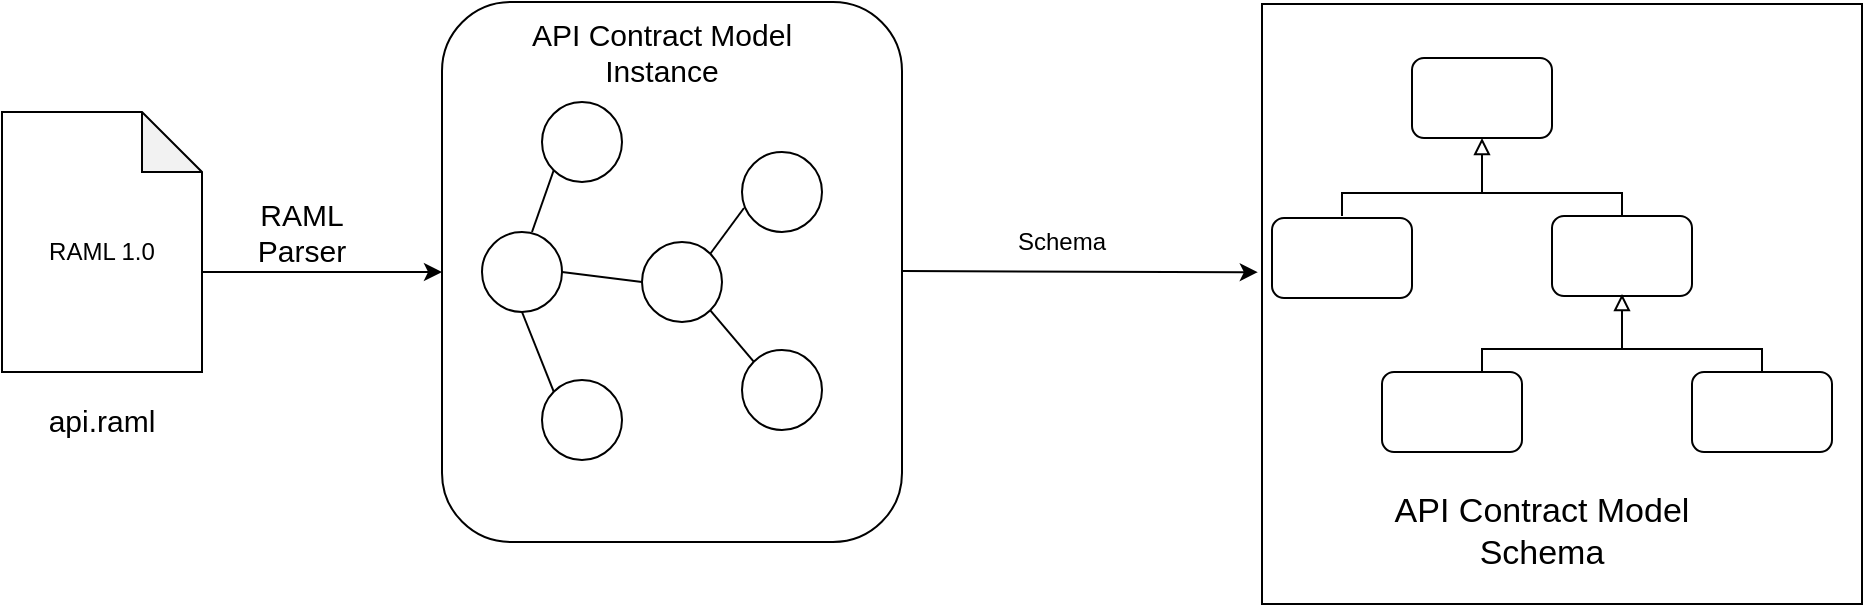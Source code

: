 <mxfile version="15.8.7" type="device"><diagram id="Cx7tgodOEdUdJDCvoCQj" name="Page-1"><mxGraphModel dx="946" dy="624" grid="1" gridSize="10" guides="1" tooltips="1" connect="1" arrows="1" fold="1" page="1" pageScale="1" pageWidth="1169" pageHeight="827" math="0" shadow="0"><root><mxCell id="0"/><mxCell id="1" parent="0"/><mxCell id="RVq3L6pykJc4R9DzQnbX-1" value="" style="shape=note;whiteSpace=wrap;html=1;backgroundOutline=1;darkOpacity=0.05;" vertex="1" parent="1"><mxGeometry x="60" y="275" width="100" height="130" as="geometry"/></mxCell><mxCell id="RVq3L6pykJc4R9DzQnbX-2" value="api.raml" style="text;html=1;strokeColor=none;fillColor=none;align=center;verticalAlign=middle;whiteSpace=wrap;rounded=0;fontSize=15;" vertex="1" parent="1"><mxGeometry x="80" y="414" width="60" height="30" as="geometry"/></mxCell><mxCell id="RVq3L6pykJc4R9DzQnbX-3" value="RAML 1.0" style="text;html=1;strokeColor=none;fillColor=none;align=center;verticalAlign=middle;whiteSpace=wrap;rounded=0;" vertex="1" parent="1"><mxGeometry x="80" y="330" width="60" height="30" as="geometry"/></mxCell><mxCell id="RVq3L6pykJc4R9DzQnbX-4" value="" style="rounded=1;whiteSpace=wrap;html=1;" vertex="1" parent="1"><mxGeometry x="280" y="220" width="230" height="270" as="geometry"/></mxCell><mxCell id="RVq3L6pykJc4R9DzQnbX-5" value="" style="whiteSpace=wrap;html=1;aspect=fixed;" vertex="1" parent="1"><mxGeometry x="690" y="221" width="300" height="300" as="geometry"/></mxCell><mxCell id="RVq3L6pykJc4R9DzQnbX-6" value="" style="ellipse;whiteSpace=wrap;html=1;aspect=fixed;" vertex="1" parent="1"><mxGeometry x="330" y="270" width="40" height="40" as="geometry"/></mxCell><mxCell id="RVq3L6pykJc4R9DzQnbX-7" value="" style="ellipse;whiteSpace=wrap;html=1;aspect=fixed;" vertex="1" parent="1"><mxGeometry x="300" y="335" width="40" height="40" as="geometry"/></mxCell><mxCell id="RVq3L6pykJc4R9DzQnbX-8" value="" style="ellipse;whiteSpace=wrap;html=1;aspect=fixed;" vertex="1" parent="1"><mxGeometry x="330" y="409" width="40" height="40" as="geometry"/></mxCell><mxCell id="RVq3L6pykJc4R9DzQnbX-9" value="" style="ellipse;whiteSpace=wrap;html=1;aspect=fixed;" vertex="1" parent="1"><mxGeometry x="380" y="340" width="40" height="40" as="geometry"/></mxCell><mxCell id="RVq3L6pykJc4R9DzQnbX-10" value="" style="ellipse;whiteSpace=wrap;html=1;aspect=fixed;" vertex="1" parent="1"><mxGeometry x="430" y="295" width="40" height="40" as="geometry"/></mxCell><mxCell id="RVq3L6pykJc4R9DzQnbX-11" value="" style="ellipse;whiteSpace=wrap;html=1;aspect=fixed;" vertex="1" parent="1"><mxGeometry x="430" y="394" width="40" height="40" as="geometry"/></mxCell><mxCell id="RVq3L6pykJc4R9DzQnbX-12" value="" style="endArrow=none;html=1;rounded=0;entryX=0;entryY=1;entryDx=0;entryDy=0;" edge="1" parent="1" target="RVq3L6pykJc4R9DzQnbX-6"><mxGeometry width="50" height="50" relative="1" as="geometry"><mxPoint x="325" y="335" as="sourcePoint"/><mxPoint x="375" y="285" as="targetPoint"/></mxGeometry></mxCell><mxCell id="RVq3L6pykJc4R9DzQnbX-13" value="" style="endArrow=none;html=1;rounded=0;entryX=0;entryY=0;entryDx=0;entryDy=0;" edge="1" parent="1" target="RVq3L6pykJc4R9DzQnbX-8"><mxGeometry width="50" height="50" relative="1" as="geometry"><mxPoint x="320" y="375" as="sourcePoint"/><mxPoint x="370" y="325" as="targetPoint"/></mxGeometry></mxCell><mxCell id="RVq3L6pykJc4R9DzQnbX-14" value="" style="endArrow=none;html=1;rounded=0;entryX=0;entryY=0.5;entryDx=0;entryDy=0;exitX=1;exitY=0.5;exitDx=0;exitDy=0;" edge="1" parent="1" source="RVq3L6pykJc4R9DzQnbX-7" target="RVq3L6pykJc4R9DzQnbX-9"><mxGeometry width="50" height="50" relative="1" as="geometry"><mxPoint x="340" y="360" as="sourcePoint"/><mxPoint x="390" y="310" as="targetPoint"/></mxGeometry></mxCell><mxCell id="RVq3L6pykJc4R9DzQnbX-15" value="" style="endArrow=none;html=1;rounded=0;entryX=0.025;entryY=0.7;entryDx=0;entryDy=0;entryPerimeter=0;exitX=1;exitY=0;exitDx=0;exitDy=0;" edge="1" parent="1" source="RVq3L6pykJc4R9DzQnbX-9" target="RVq3L6pykJc4R9DzQnbX-10"><mxGeometry width="50" height="50" relative="1" as="geometry"><mxPoint x="410" y="345" as="sourcePoint"/><mxPoint x="430" y="330" as="targetPoint"/></mxGeometry></mxCell><mxCell id="RVq3L6pykJc4R9DzQnbX-16" value="" style="endArrow=none;html=1;rounded=0;entryX=0;entryY=0;entryDx=0;entryDy=0;exitX=1;exitY=1;exitDx=0;exitDy=0;" edge="1" parent="1" source="RVq3L6pykJc4R9DzQnbX-9" target="RVq3L6pykJc4R9DzQnbX-11"><mxGeometry width="50" height="50" relative="1" as="geometry"><mxPoint x="410" y="380" as="sourcePoint"/><mxPoint x="460" y="330" as="targetPoint"/></mxGeometry></mxCell><mxCell id="RVq3L6pykJc4R9DzQnbX-17" value="" style="rounded=1;whiteSpace=wrap;html=1;" vertex="1" parent="1"><mxGeometry x="765" y="248" width="70" height="40" as="geometry"/></mxCell><mxCell id="RVq3L6pykJc4R9DzQnbX-18" value="" style="rounded=1;whiteSpace=wrap;html=1;" vertex="1" parent="1"><mxGeometry x="695" y="328" width="70" height="40" as="geometry"/></mxCell><mxCell id="RVq3L6pykJc4R9DzQnbX-19" value="" style="rounded=1;whiteSpace=wrap;html=1;" vertex="1" parent="1"><mxGeometry x="835" y="327" width="70" height="40" as="geometry"/></mxCell><mxCell id="RVq3L6pykJc4R9DzQnbX-20" value="" style="rounded=1;whiteSpace=wrap;html=1;" vertex="1" parent="1"><mxGeometry x="750" y="405" width="70" height="40" as="geometry"/></mxCell><mxCell id="RVq3L6pykJc4R9DzQnbX-21" value="" style="rounded=1;whiteSpace=wrap;html=1;" vertex="1" parent="1"><mxGeometry x="905" y="405" width="70" height="40" as="geometry"/></mxCell><mxCell id="RVq3L6pykJc4R9DzQnbX-26" value="" style="group" vertex="1" connectable="0" parent="1"><mxGeometry x="730" y="300" width="140" height="27" as="geometry"/></mxCell><mxCell id="RVq3L6pykJc4R9DzQnbX-23" value="" style="edgeStyle=elbowEdgeStyle;html=1;endArrow=block;endFill=0;elbow=horizontal;rounded=0;" edge="1" parent="RVq3L6pykJc4R9DzQnbX-26"><mxGeometry x="1" relative="1" as="geometry"><mxPoint x="70" y="-12" as="targetPoint"/><mxPoint x="70" y="11" as="sourcePoint"/><Array as="points"><mxPoint x="70"/></Array></mxGeometry></mxCell><mxCell id="RVq3L6pykJc4R9DzQnbX-24" value="" style="edgeStyle=elbowEdgeStyle;html=1;elbow=vertical;verticalAlign=bottom;endArrow=none;rounded=0;" edge="1" parent="RVq3L6pykJc4R9DzQnbX-26"><mxGeometry x="1" relative="1" as="geometry"><mxPoint x="140" y="27" as="targetPoint"/><mxPoint x="70" y="4" as="sourcePoint"/></mxGeometry></mxCell><mxCell id="RVq3L6pykJc4R9DzQnbX-25" value="" style="edgeStyle=elbowEdgeStyle;html=1;elbow=vertical;verticalAlign=bottom;endArrow=none;rounded=0;" edge="1" parent="RVq3L6pykJc4R9DzQnbX-26"><mxGeometry x="1" relative="1" as="geometry"><mxPoint y="27" as="targetPoint"/><mxPoint x="70" y="4" as="sourcePoint"/></mxGeometry></mxCell><mxCell id="RVq3L6pykJc4R9DzQnbX-27" value="" style="group" vertex="1" connectable="0" parent="1"><mxGeometry x="800" y="378" width="140" height="27" as="geometry"/></mxCell><mxCell id="RVq3L6pykJc4R9DzQnbX-28" value="" style="edgeStyle=elbowEdgeStyle;html=1;endArrow=block;endFill=0;elbow=horizontal;rounded=0;" edge="1" parent="RVq3L6pykJc4R9DzQnbX-27"><mxGeometry x="1" relative="1" as="geometry"><mxPoint x="70" y="-12" as="targetPoint"/><mxPoint x="70" y="11" as="sourcePoint"/><Array as="points"><mxPoint x="70"/></Array></mxGeometry></mxCell><mxCell id="RVq3L6pykJc4R9DzQnbX-29" value="" style="edgeStyle=elbowEdgeStyle;html=1;elbow=vertical;verticalAlign=bottom;endArrow=none;rounded=0;" edge="1" parent="RVq3L6pykJc4R9DzQnbX-27"><mxGeometry x="1" relative="1" as="geometry"><mxPoint x="140" y="27" as="targetPoint"/><mxPoint x="70" y="4" as="sourcePoint"/></mxGeometry></mxCell><mxCell id="RVq3L6pykJc4R9DzQnbX-30" value="" style="edgeStyle=elbowEdgeStyle;html=1;elbow=vertical;verticalAlign=bottom;endArrow=none;rounded=0;" edge="1" parent="RVq3L6pykJc4R9DzQnbX-27"><mxGeometry x="1" relative="1" as="geometry"><mxPoint y="27" as="targetPoint"/><mxPoint x="70" y="4" as="sourcePoint"/></mxGeometry></mxCell><mxCell id="RVq3L6pykJc4R9DzQnbX-32" value="" style="endArrow=classic;html=1;rounded=0;entryX=0;entryY=0.5;entryDx=0;entryDy=0;exitX=0;exitY=0;exitDx=100;exitDy=80;exitPerimeter=0;" edge="1" parent="1" source="RVq3L6pykJc4R9DzQnbX-1" target="RVq3L6pykJc4R9DzQnbX-4"><mxGeometry width="50" height="50" relative="1" as="geometry"><mxPoint x="160" y="350" as="sourcePoint"/><mxPoint x="210" y="300" as="targetPoint"/></mxGeometry></mxCell><mxCell id="RVq3L6pykJc4R9DzQnbX-33" value="" style="endArrow=classic;html=1;rounded=0;entryX=-0.007;entryY=0.447;entryDx=0;entryDy=0;exitX=0;exitY=0;exitDx=100;exitDy=80;exitPerimeter=0;entryPerimeter=0;" edge="1" parent="1" target="RVq3L6pykJc4R9DzQnbX-5"><mxGeometry width="50" height="50" relative="1" as="geometry"><mxPoint x="510" y="354.5" as="sourcePoint"/><mxPoint x="630" y="354.5" as="targetPoint"/></mxGeometry></mxCell><mxCell id="RVq3L6pykJc4R9DzQnbX-34" value="RAML Parser" style="text;html=1;strokeColor=none;fillColor=none;align=center;verticalAlign=middle;whiteSpace=wrap;rounded=0;fontSize=15;" vertex="1" parent="1"><mxGeometry x="180" y="320" width="60" height="30" as="geometry"/></mxCell><mxCell id="RVq3L6pykJc4R9DzQnbX-35" value="Schema" style="text;html=1;strokeColor=none;fillColor=none;align=center;verticalAlign=middle;whiteSpace=wrap;rounded=0;" vertex="1" parent="1"><mxGeometry x="560" y="325" width="60" height="30" as="geometry"/></mxCell><mxCell id="RVq3L6pykJc4R9DzQnbX-36" value="API Contract Model Instance" style="text;html=1;strokeColor=none;fillColor=none;align=center;verticalAlign=middle;whiteSpace=wrap;rounded=0;strokeWidth=3;fontSize=15;" vertex="1" parent="1"><mxGeometry x="310" y="230" width="160" height="30" as="geometry"/></mxCell><mxCell id="RVq3L6pykJc4R9DzQnbX-37" value="API Contract Model Schema" style="text;html=1;strokeColor=none;fillColor=none;align=center;verticalAlign=middle;whiteSpace=wrap;rounded=0;strokeWidth=3;fontSize=17;" vertex="1" parent="1"><mxGeometry x="750" y="470" width="160" height="30" as="geometry"/></mxCell></root></mxGraphModel></diagram></mxfile>